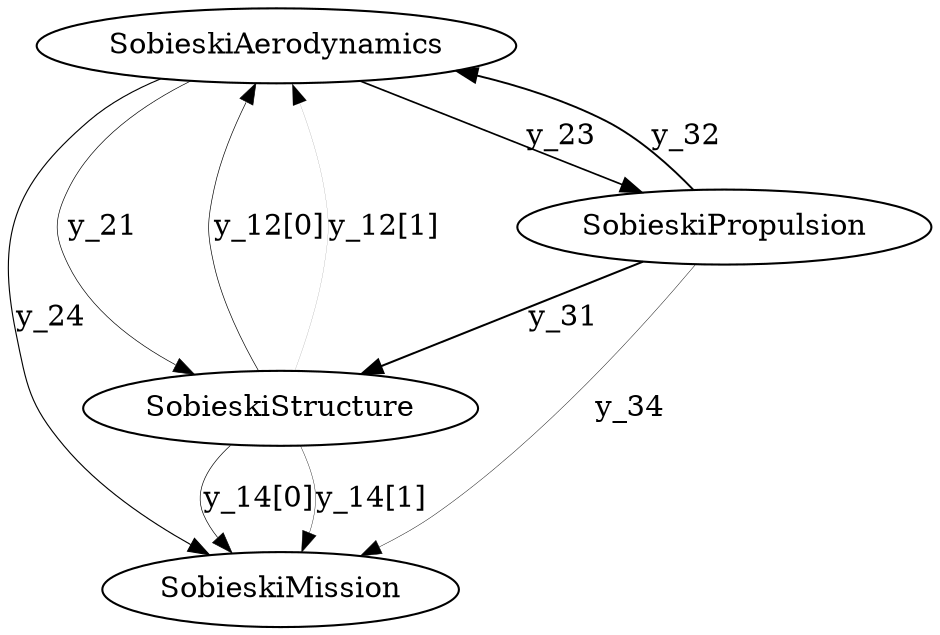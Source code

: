digraph {
	SobieskiAerodynamics [color=black fillcolor=white fontcolor=black penwidth=1.0 style=filled]
	SobieskiStructure [color=black fillcolor=white fontcolor=black penwidth=1.0 style=filled]
	SobieskiPropulsion [color=black fillcolor=white fontcolor=black penwidth=1.0 style=filled]
	SobieskiMission [color=black fillcolor=white fontcolor=black penwidth=1.0 style=filled]
	SobieskiAerodynamics -> SobieskiStructure [label=y_21 color=black dir=forward fontcolor=black penwidth=0.32]
	SobieskiAerodynamics -> SobieskiPropulsion [label=y_23 color=black dir=forward fontcolor=black penwidth=0.81]
	SobieskiAerodynamics -> SobieskiMission [label=y_24 color=black dir=forward fontcolor=black penwidth=0.54]
	SobieskiStructure -> SobieskiAerodynamics [label="y_12[0]" color=black dir=forward fontcolor=black penwidth=0.32]
	SobieskiStructure -> SobieskiAerodynamics [label="y_12[1]" color=black dir=forward fontcolor=black penwidth=0.05]
	SobieskiStructure -> SobieskiMission [label="y_14[0]" color=black dir=forward fontcolor=black penwidth=0.32]
	SobieskiStructure -> SobieskiMission [label="y_14[1]" color=black dir=forward fontcolor=black penwidth=0.18]
	SobieskiPropulsion -> SobieskiAerodynamics [label=y_32 color=black dir=forward fontcolor=black penwidth=0.92]
	SobieskiPropulsion -> SobieskiStructure [label=y_31 color=black dir=forward fontcolor=black penwidth=0.97]
	SobieskiPropulsion -> SobieskiMission [label=y_34 color=black dir=forward fontcolor=black penwidth=0.21]
}
